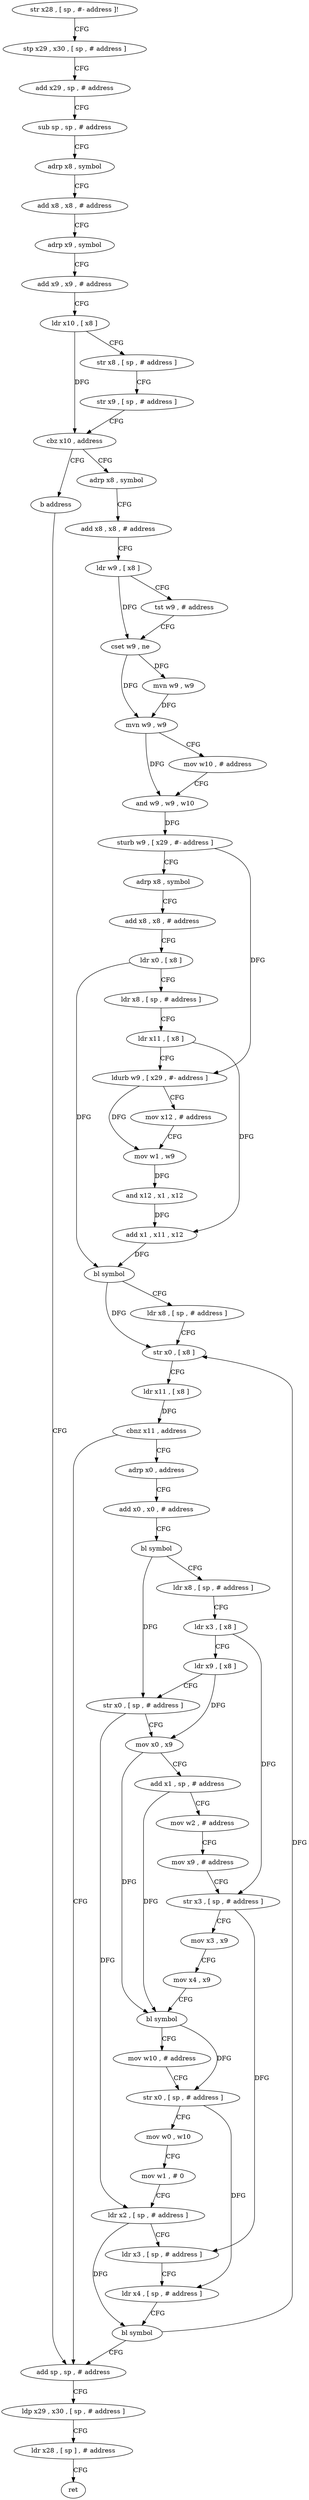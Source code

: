digraph "func" {
"4246016" [label = "str x28 , [ sp , #- address ]!" ]
"4246020" [label = "stp x29 , x30 , [ sp , # address ]" ]
"4246024" [label = "add x29 , sp , # address" ]
"4246028" [label = "sub sp , sp , # address" ]
"4246032" [label = "adrp x8 , symbol" ]
"4246036" [label = "add x8 , x8 , # address" ]
"4246040" [label = "adrp x9 , symbol" ]
"4246044" [label = "add x9 , x9 , # address" ]
"4246048" [label = "ldr x10 , [ x8 ]" ]
"4246052" [label = "str x8 , [ sp , # address ]" ]
"4246056" [label = "str x9 , [ sp , # address ]" ]
"4246060" [label = "cbz x10 , address" ]
"4246068" [label = "adrp x8 , symbol" ]
"4246064" [label = "b address" ]
"4246072" [label = "add x8 , x8 , # address" ]
"4246076" [label = "ldr w9 , [ x8 ]" ]
"4246080" [label = "tst w9 , # address" ]
"4246084" [label = "cset w9 , ne" ]
"4246088" [label = "mvn w9 , w9" ]
"4246092" [label = "mvn w9 , w9" ]
"4246096" [label = "mov w10 , # address" ]
"4246100" [label = "and w9 , w9 , w10" ]
"4246104" [label = "sturb w9 , [ x29 , #- address ]" ]
"4246108" [label = "adrp x8 , symbol" ]
"4246112" [label = "add x8 , x8 , # address" ]
"4246116" [label = "ldr x0 , [ x8 ]" ]
"4246120" [label = "ldr x8 , [ sp , # address ]" ]
"4246124" [label = "ldr x11 , [ x8 ]" ]
"4246128" [label = "ldurb w9 , [ x29 , #- address ]" ]
"4246132" [label = "mov x12 , # address" ]
"4246136" [label = "mov w1 , w9" ]
"4246140" [label = "and x12 , x1 , x12" ]
"4246144" [label = "add x1 , x11 , x12" ]
"4246148" [label = "bl symbol" ]
"4246152" [label = "ldr x8 , [ sp , # address ]" ]
"4246156" [label = "str x0 , [ x8 ]" ]
"4246160" [label = "ldr x11 , [ x8 ]" ]
"4246164" [label = "cbnz x11 , address" ]
"4246260" [label = "add sp , sp , # address" ]
"4246168" [label = "adrp x0 , address" ]
"4246264" [label = "ldp x29 , x30 , [ sp , # address ]" ]
"4246268" [label = "ldr x28 , [ sp ] , # address" ]
"4246272" [label = "ret" ]
"4246172" [label = "add x0 , x0 , # address" ]
"4246176" [label = "bl symbol" ]
"4246180" [label = "ldr x8 , [ sp , # address ]" ]
"4246184" [label = "ldr x3 , [ x8 ]" ]
"4246188" [label = "ldr x9 , [ x8 ]" ]
"4246192" [label = "str x0 , [ sp , # address ]" ]
"4246196" [label = "mov x0 , x9" ]
"4246200" [label = "add x1 , sp , # address" ]
"4246204" [label = "mov w2 , # address" ]
"4246208" [label = "mov x9 , # address" ]
"4246212" [label = "str x3 , [ sp , # address ]" ]
"4246216" [label = "mov x3 , x9" ]
"4246220" [label = "mov x4 , x9" ]
"4246224" [label = "bl symbol" ]
"4246228" [label = "mov w10 , # address" ]
"4246232" [label = "str x0 , [ sp , # address ]" ]
"4246236" [label = "mov w0 , w10" ]
"4246240" [label = "mov w1 , # 0" ]
"4246244" [label = "ldr x2 , [ sp , # address ]" ]
"4246248" [label = "ldr x3 , [ sp , # address ]" ]
"4246252" [label = "ldr x4 , [ sp , # address ]" ]
"4246256" [label = "bl symbol" ]
"4246016" -> "4246020" [ label = "CFG" ]
"4246020" -> "4246024" [ label = "CFG" ]
"4246024" -> "4246028" [ label = "CFG" ]
"4246028" -> "4246032" [ label = "CFG" ]
"4246032" -> "4246036" [ label = "CFG" ]
"4246036" -> "4246040" [ label = "CFG" ]
"4246040" -> "4246044" [ label = "CFG" ]
"4246044" -> "4246048" [ label = "CFG" ]
"4246048" -> "4246052" [ label = "CFG" ]
"4246048" -> "4246060" [ label = "DFG" ]
"4246052" -> "4246056" [ label = "CFG" ]
"4246056" -> "4246060" [ label = "CFG" ]
"4246060" -> "4246068" [ label = "CFG" ]
"4246060" -> "4246064" [ label = "CFG" ]
"4246068" -> "4246072" [ label = "CFG" ]
"4246064" -> "4246260" [ label = "CFG" ]
"4246072" -> "4246076" [ label = "CFG" ]
"4246076" -> "4246080" [ label = "CFG" ]
"4246076" -> "4246084" [ label = "DFG" ]
"4246080" -> "4246084" [ label = "CFG" ]
"4246084" -> "4246088" [ label = "DFG" ]
"4246084" -> "4246092" [ label = "DFG" ]
"4246088" -> "4246092" [ label = "DFG" ]
"4246092" -> "4246096" [ label = "CFG" ]
"4246092" -> "4246100" [ label = "DFG" ]
"4246096" -> "4246100" [ label = "CFG" ]
"4246100" -> "4246104" [ label = "DFG" ]
"4246104" -> "4246108" [ label = "CFG" ]
"4246104" -> "4246128" [ label = "DFG" ]
"4246108" -> "4246112" [ label = "CFG" ]
"4246112" -> "4246116" [ label = "CFG" ]
"4246116" -> "4246120" [ label = "CFG" ]
"4246116" -> "4246148" [ label = "DFG" ]
"4246120" -> "4246124" [ label = "CFG" ]
"4246124" -> "4246128" [ label = "CFG" ]
"4246124" -> "4246144" [ label = "DFG" ]
"4246128" -> "4246132" [ label = "CFG" ]
"4246128" -> "4246136" [ label = "DFG" ]
"4246132" -> "4246136" [ label = "CFG" ]
"4246136" -> "4246140" [ label = "DFG" ]
"4246140" -> "4246144" [ label = "DFG" ]
"4246144" -> "4246148" [ label = "DFG" ]
"4246148" -> "4246152" [ label = "CFG" ]
"4246148" -> "4246156" [ label = "DFG" ]
"4246152" -> "4246156" [ label = "CFG" ]
"4246156" -> "4246160" [ label = "CFG" ]
"4246160" -> "4246164" [ label = "DFG" ]
"4246164" -> "4246260" [ label = "CFG" ]
"4246164" -> "4246168" [ label = "CFG" ]
"4246260" -> "4246264" [ label = "CFG" ]
"4246168" -> "4246172" [ label = "CFG" ]
"4246264" -> "4246268" [ label = "CFG" ]
"4246268" -> "4246272" [ label = "CFG" ]
"4246172" -> "4246176" [ label = "CFG" ]
"4246176" -> "4246180" [ label = "CFG" ]
"4246176" -> "4246192" [ label = "DFG" ]
"4246180" -> "4246184" [ label = "CFG" ]
"4246184" -> "4246188" [ label = "CFG" ]
"4246184" -> "4246212" [ label = "DFG" ]
"4246188" -> "4246192" [ label = "CFG" ]
"4246188" -> "4246196" [ label = "DFG" ]
"4246192" -> "4246196" [ label = "CFG" ]
"4246192" -> "4246244" [ label = "DFG" ]
"4246196" -> "4246200" [ label = "CFG" ]
"4246196" -> "4246224" [ label = "DFG" ]
"4246200" -> "4246204" [ label = "CFG" ]
"4246200" -> "4246224" [ label = "DFG" ]
"4246204" -> "4246208" [ label = "CFG" ]
"4246208" -> "4246212" [ label = "CFG" ]
"4246212" -> "4246216" [ label = "CFG" ]
"4246212" -> "4246248" [ label = "DFG" ]
"4246216" -> "4246220" [ label = "CFG" ]
"4246220" -> "4246224" [ label = "CFG" ]
"4246224" -> "4246228" [ label = "CFG" ]
"4246224" -> "4246232" [ label = "DFG" ]
"4246228" -> "4246232" [ label = "CFG" ]
"4246232" -> "4246236" [ label = "CFG" ]
"4246232" -> "4246252" [ label = "DFG" ]
"4246236" -> "4246240" [ label = "CFG" ]
"4246240" -> "4246244" [ label = "CFG" ]
"4246244" -> "4246248" [ label = "CFG" ]
"4246244" -> "4246256" [ label = "DFG" ]
"4246248" -> "4246252" [ label = "CFG" ]
"4246252" -> "4246256" [ label = "CFG" ]
"4246256" -> "4246260" [ label = "CFG" ]
"4246256" -> "4246156" [ label = "DFG" ]
}
